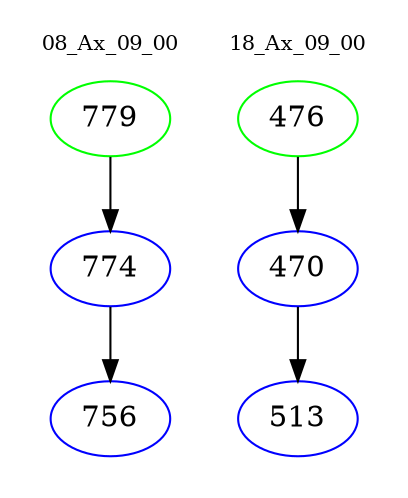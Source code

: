 digraph{
subgraph cluster_0 {
color = white
label = "08_Ax_09_00";
fontsize=10;
T0_779 [label="779", color="green"]
T0_779 -> T0_774 [color="black"]
T0_774 [label="774", color="blue"]
T0_774 -> T0_756 [color="black"]
T0_756 [label="756", color="blue"]
}
subgraph cluster_1 {
color = white
label = "18_Ax_09_00";
fontsize=10;
T1_476 [label="476", color="green"]
T1_476 -> T1_470 [color="black"]
T1_470 [label="470", color="blue"]
T1_470 -> T1_513 [color="black"]
T1_513 [label="513", color="blue"]
}
}
